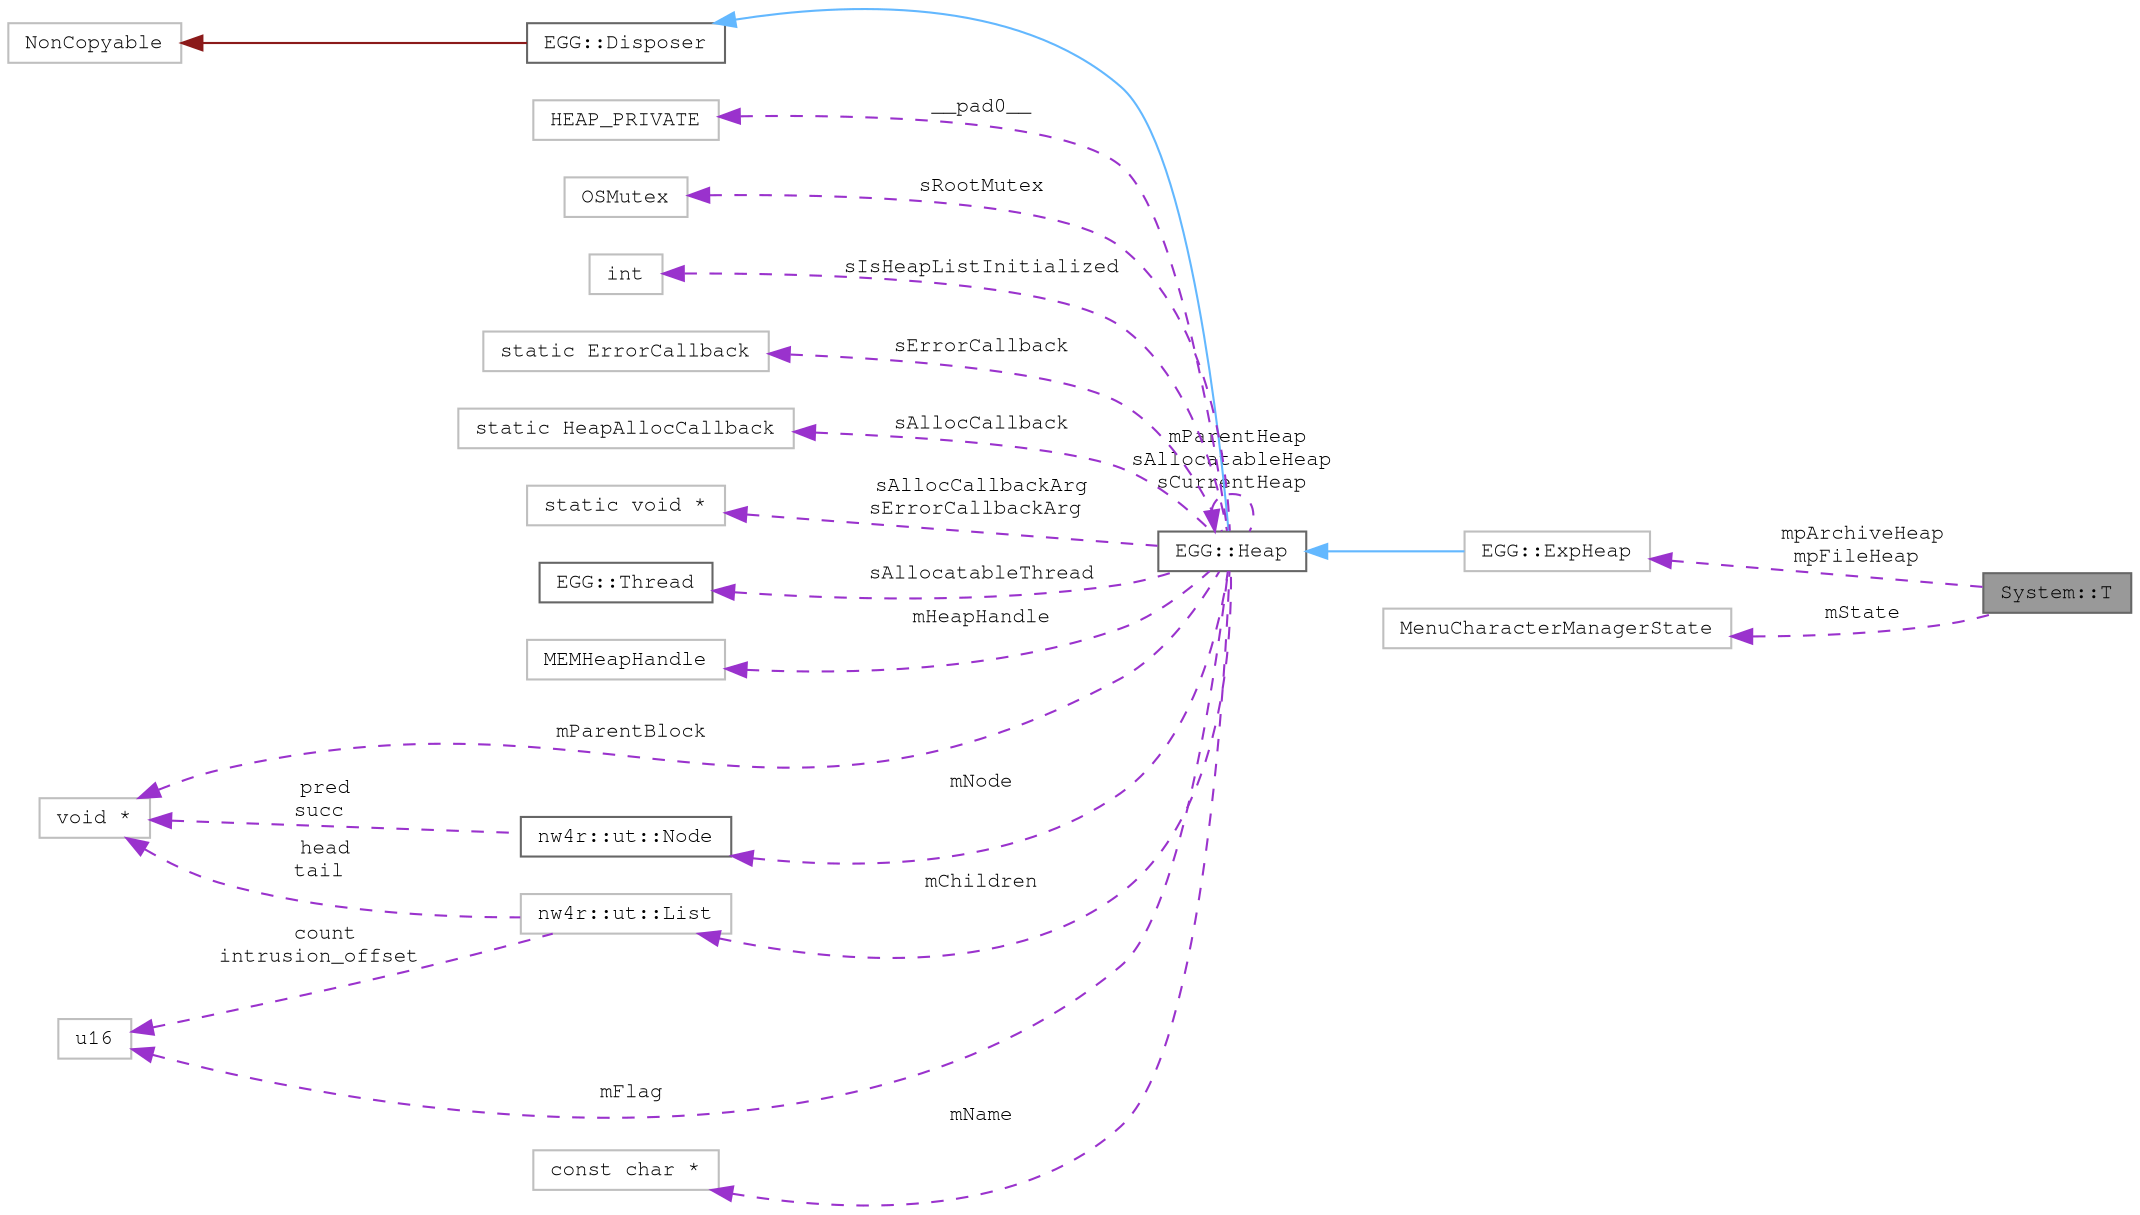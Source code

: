 digraph "System::T"
{
 // LATEX_PDF_SIZE
  bgcolor="transparent";
  edge [fontname=FreeMono,fontsize=10,labelfontname=FreeMono,labelfontsize=10];
  node [fontname=FreeMono,fontsize=10,shape=box,height=0.2,width=0.4];
  rankdir="LR";
  Node1 [label="System::T",height=0.2,width=0.4,color="gray40", fillcolor="grey60", style="filled", fontcolor="black",tooltip=" "];
  Node2 -> Node1 [dir="back",color="darkorchid3",style="dashed",label=" mpArchiveHeap\nmpFileHeap" ];
  Node2 [label="EGG::ExpHeap",height=0.2,width=0.4,color="grey75", fillcolor="white", style="filled",URL="$class_e_g_g_1_1_exp_heap.html",tooltip=" "];
  Node3 -> Node2 [dir="back",color="steelblue1",style="solid"];
  Node3 [label="EGG::Heap",height=0.2,width=0.4,color="gray40", fillcolor="white", style="filled",URL="$class_e_g_g_1_1_heap.html",tooltip="Base Heap class."];
  Node4 -> Node3 [dir="back",color="steelblue1",style="solid"];
  Node4 [label="EGG::Disposer",height=0.2,width=0.4,color="gray40", fillcolor="white", style="filled",URL="$class_e_g_g_1_1_disposer.html",tooltip="Base class for garbage-collected objects."];
  Node5 -> Node4 [dir="back",color="firebrick4",style="solid"];
  Node5 [label="NonCopyable",height=0.2,width=0.4,color="grey75", fillcolor="white", style="filled",URL="$class_non_copyable.html",tooltip=" "];
  Node6 -> Node3 [dir="back",color="darkorchid3",style="dashed",label=" __pad0__" ];
  Node6 [label="HEAP_PRIVATE",height=0.2,width=0.4,color="grey75", fillcolor="white", style="filled",tooltip=" "];
  Node7 -> Node3 [dir="back",color="darkorchid3",style="dashed",label=" sRootMutex" ];
  Node7 [label="OSMutex",height=0.2,width=0.4,color="grey75", fillcolor="white", style="filled",tooltip=" "];
  Node3 -> Node3 [dir="back",color="darkorchid3",style="dashed",label=" mParentHeap\nsAllocatableHeap\nsCurrentHeap" ];
  Node8 -> Node3 [dir="back",color="darkorchid3",style="dashed",label=" sIsHeapListInitialized" ];
  Node8 [label="int",height=0.2,width=0.4,color="grey75", fillcolor="white", style="filled",tooltip=" "];
  Node9 -> Node3 [dir="back",color="darkorchid3",style="dashed",label=" sErrorCallback" ];
  Node9 [label="static ErrorCallback",height=0.2,width=0.4,color="grey75", fillcolor="white", style="filled",tooltip=" "];
  Node10 -> Node3 [dir="back",color="darkorchid3",style="dashed",label=" sAllocCallback" ];
  Node10 [label="static HeapAllocCallback",height=0.2,width=0.4,color="grey75", fillcolor="white", style="filled",tooltip=" "];
  Node11 -> Node3 [dir="back",color="darkorchid3",style="dashed",label=" sAllocCallbackArg\nsErrorCallbackArg" ];
  Node11 [label="static void *",height=0.2,width=0.4,color="grey75", fillcolor="white", style="filled",tooltip=" "];
  Node12 -> Node3 [dir="back",color="darkorchid3",style="dashed",label=" sAllocatableThread" ];
  Node12 [label="EGG::Thread",height=0.2,width=0.4,color="gray40", fillcolor="white", style="filled",URL="$class_e_g_g_1_1_thread.html",tooltip="Wrapper for OSThread."];
  Node13 -> Node3 [dir="back",color="darkorchid3",style="dashed",label=" mHeapHandle" ];
  Node13 [label="MEMHeapHandle",height=0.2,width=0.4,color="grey75", fillcolor="white", style="filled",tooltip=" "];
  Node14 -> Node3 [dir="back",color="darkorchid3",style="dashed",label=" mParentBlock" ];
  Node14 [label="void *",height=0.2,width=0.4,color="grey75", fillcolor="white", style="filled",tooltip=" "];
  Node15 -> Node3 [dir="back",color="darkorchid3",style="dashed",label=" mFlag" ];
  Node15 [label="u16",height=0.2,width=0.4,color="grey75", fillcolor="white", style="filled",URL="$classu16.html",tooltip=" "];
  Node16 -> Node3 [dir="back",color="darkorchid3",style="dashed",label=" mNode" ];
  Node16 [label="nw4r::ut::Node",height=0.2,width=0.4,color="gray40", fillcolor="white", style="filled",URL="$structnw4r_1_1ut_1_1_node.html",tooltip="Bidirectional list node."];
  Node14 -> Node16 [dir="back",color="darkorchid3",style="dashed",label=" pred\nsucc" ];
  Node17 -> Node3 [dir="back",color="darkorchid3",style="dashed",label=" mChildren" ];
  Node17 [label="nw4r::ut::List",height=0.2,width=0.4,color="grey75", fillcolor="white", style="filled",URL="$structnw4r_1_1ut_1_1_list.html",tooltip=" "];
  Node14 -> Node17 [dir="back",color="darkorchid3",style="dashed",label=" head\ntail" ];
  Node15 -> Node17 [dir="back",color="darkorchid3",style="dashed",label=" count\nintrusion_offset" ];
  Node18 -> Node3 [dir="back",color="darkorchid3",style="dashed",label=" mName" ];
  Node18 [label="const char *",height=0.2,width=0.4,color="grey75", fillcolor="white", style="filled",tooltip=" "];
  Node19 -> Node1 [dir="back",color="darkorchid3",style="dashed",label=" mState" ];
  Node19 [label="MenuCharacterManagerState",height=0.2,width=0.4,color="grey75", fillcolor="white", style="filled",tooltip=" "];
}
